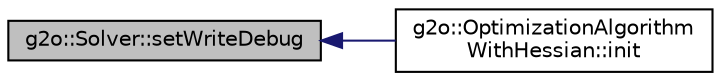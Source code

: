 digraph "g2o::Solver::setWriteDebug"
{
  edge [fontname="Helvetica",fontsize="10",labelfontname="Helvetica",labelfontsize="10"];
  node [fontname="Helvetica",fontsize="10",shape=record];
  rankdir="LR";
  Node25 [label="g2o::Solver::setWriteDebug",height=0.2,width=0.4,color="black", fillcolor="grey75", style="filled", fontcolor="black"];
  Node25 -> Node26 [dir="back",color="midnightblue",fontsize="10",style="solid",fontname="Helvetica"];
  Node26 [label="g2o::OptimizationAlgorithm\lWithHessian::init",height=0.2,width=0.4,color="black", fillcolor="white", style="filled",URL="$classg2o_1_1_optimization_algorithm_with_hessian.html#ae067a9c2961718dc8a37e3b8478b6d01"];
}
